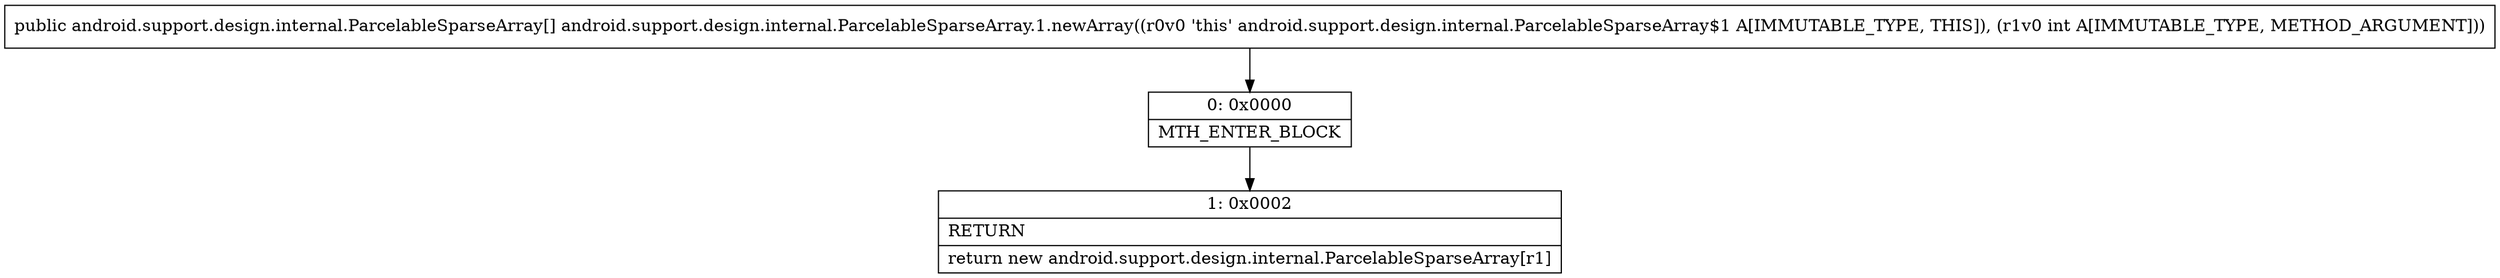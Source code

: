 digraph "CFG forandroid.support.design.internal.ParcelableSparseArray.1.newArray(I)[Landroid\/support\/design\/internal\/ParcelableSparseArray;" {
Node_0 [shape=record,label="{0\:\ 0x0000|MTH_ENTER_BLOCK\l}"];
Node_1 [shape=record,label="{1\:\ 0x0002|RETURN\l|return new android.support.design.internal.ParcelableSparseArray[r1]\l}"];
MethodNode[shape=record,label="{public android.support.design.internal.ParcelableSparseArray[] android.support.design.internal.ParcelableSparseArray.1.newArray((r0v0 'this' android.support.design.internal.ParcelableSparseArray$1 A[IMMUTABLE_TYPE, THIS]), (r1v0 int A[IMMUTABLE_TYPE, METHOD_ARGUMENT])) }"];
MethodNode -> Node_0;
Node_0 -> Node_1;
}

